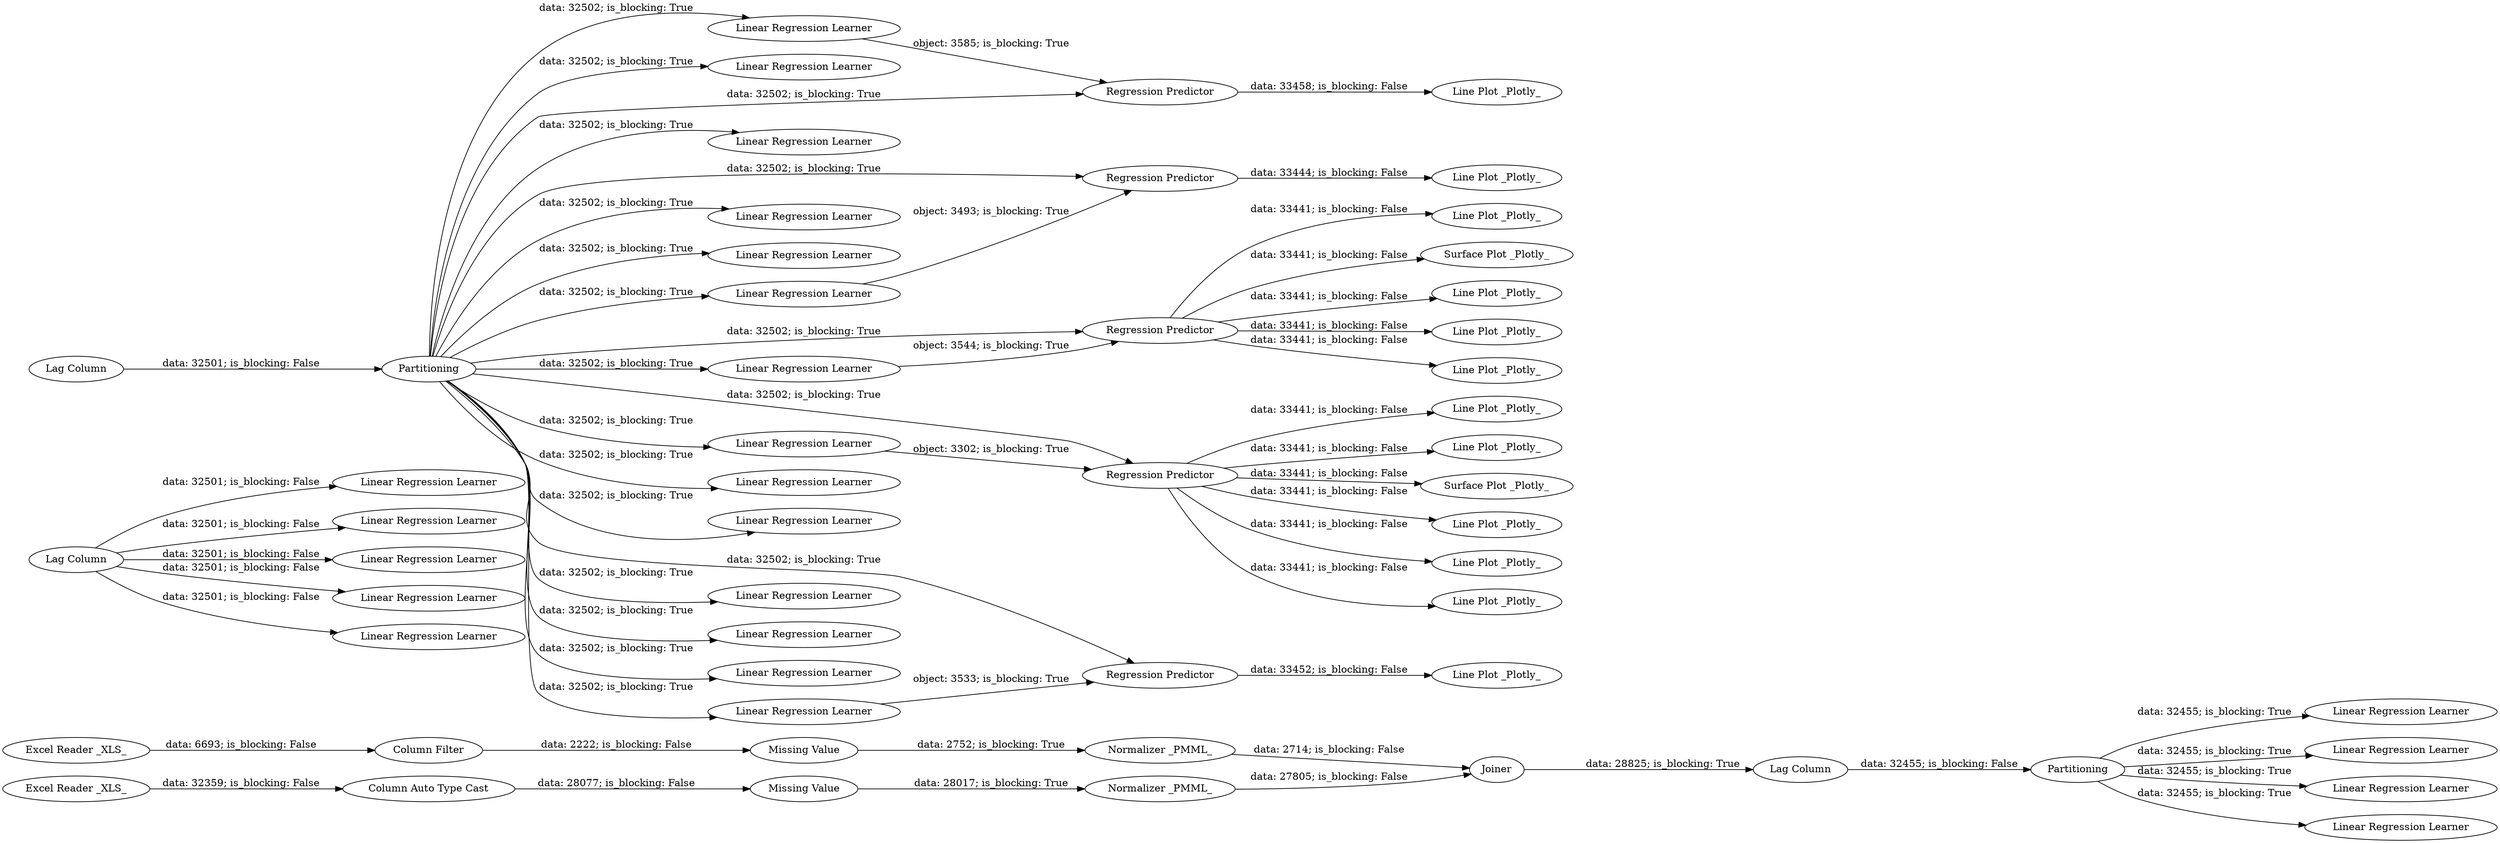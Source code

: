 digraph {
	"-6449573658059953790_262" [label="Linear Regression Learner"]
	"-6449573658059953790_263" [label="Linear Regression Learner"]
	"-6449573658059953790_249" [label="Linear Regression Learner"]
	"-6449573658059953790_273" [label="Linear Regression Learner"]
	"-6449573658059953790_259" [label="Lag Column"]
	"-6449573658059953790_216" [label="Lag Column"]
	"-6449573658059953790_147" [label=Partitioning]
	"-6449573658059953790_241" [label="Line Plot _Plotly_"]
	"-1764211535175714377_2" [label="Missing Value"]
	"-6449573658059953790_266" [label="Line Plot _Plotly_"]
	"-6449573658059953790_272" [label="Linear Regression Learner"]
	"-6449573658059953790_247" [label="Linear Regression Learner"]
	"-6449573658059953790_217" [label="Linear Regression Learner"]
	"-6449573658059953790_250" [label="Linear Regression Learner"]
	"-6449573658059953790_260" [label=Partitioning]
	"-1764211535175714377_22" [label="Missing Value"]
	"-6449573658059953790_233" [label="Regression Predictor"]
	"-6449573658059953790_245" [label="Line Plot _Plotly_"]
	"-1764211535175714377_23" [label="Normalizer _PMML_"]
	"-6449573658059953790_252" [label="Linear Regression Learner"]
	"-6449573658059953790_226" [label="Linear Regression Learner"]
	"-6449573658059953790_243" [label="Line Plot _Plotly_"]
	"-6449573658059953790_223" [label="Linear Regression Learner"]
	"-6449573658059953790_251" [label="Linear Regression Learner"]
	"-1764211535175714377_1" [label="Excel Reader _XLS_"]
	"-6449573658059953790_256" [label="Line Plot _Plotly_"]
	"-6449573658059953790_274" [label="Regression Predictor"]
	"-6449573658059953790_277" [label="Line Plot _Plotly_"]
	"-6449573658059953790_267" [label="Line Plot _Plotly_"]
	"-6449573658059953790_229" [label="Linear Regression Learner"]
	"-6449573658059953790_246" [label="Line Plot _Plotly_"]
	"-1764211535175714377_19" [label="Excel Reader _XLS_"]
	"-6449573658059953790_257" [label="Surface Plot _Plotly_"]
	"-6449573658059953790_269" [label="Linear Regression Learner"]
	"-6449573658059953790_234" [label="Regression Predictor"]
	"-6449573658059953790_239" [label="Linear Regression Learner"]
	"-1764211535175714377_12" [label="Column Auto Type Cast"]
	"-6449573658059953790_264" [label="Regression Predictor"]
	"-1764211535175714377_24" [label=Joiner]
	"-6449573658059953790_268" [label="Line Plot _Plotly_"]
	"-6449573658059953790_219" [label="Linear Regression Learner"]
	"-6449573658059953790_228" [label="Linear Regression Learner"]
	"-6449573658059953790_265" [label="Line Plot _Plotly_"]
	"-6449573658059953790_258" [label="Surface Plot _Plotly_"]
	"-6449573658059953790_248" [label="Lag Column"]
	"-6449573658059953790_253" [label="Linear Regression Learner"]
	"-6449573658059953790_275" [label="Regression Predictor"]
	"-6449573658059953790_261" [label="Linear Regression Learner"]
	"-6449573658059953790_271" [label="Linear Regression Learner"]
	"-6449573658059953790_230" [label="Linear Regression Learner"]
	"-6449573658059953790_242" [label="Line Plot _Plotly_"]
	"-1764211535175714377_8" [label="Normalizer _PMML_"]
	"-6449573658059953790_276" [label="Line Plot _Plotly_"]
	"-1764211535175714377_20" [label="Column Filter"]
	"-6449573658059953790_227" [label="Linear Regression Learner"]
	"-6449573658059953790_222" [label="Linear Regression Learner"]
	"-6449573658059953790_248" -> "-6449573658059953790_249" [label="data: 32501; is_blocking: False"]
	"-6449573658059953790_147" -> "-6449573658059953790_217" [label="data: 32502; is_blocking: True"]
	"-6449573658059953790_233" -> "-6449573658059953790_256" [label="data: 33441; is_blocking: False"]
	"-6449573658059953790_216" -> "-6449573658059953790_147" [label="data: 32501; is_blocking: False"]
	"-6449573658059953790_234" -> "-6449573658059953790_242" [label="data: 33441; is_blocking: False"]
	"-6449573658059953790_234" -> "-6449573658059953790_257" [label="data: 33441; is_blocking: False"]
	"-6449573658059953790_260" -> "-6449573658059953790_239" [label="data: 32455; is_blocking: True"]
	"-6449573658059953790_147" -> "-6449573658059953790_273" [label="data: 32502; is_blocking: True"]
	"-6449573658059953790_147" -> "-6449573658059953790_226" [label="data: 32502; is_blocking: True"]
	"-6449573658059953790_274" -> "-6449573658059953790_276" [label="data: 33458; is_blocking: False"]
	"-1764211535175714377_2" -> "-1764211535175714377_8" [label="data: 28017; is_blocking: True"]
	"-6449573658059953790_264" -> "-6449573658059953790_267" [label="data: 33444; is_blocking: False"]
	"-1764211535175714377_8" -> "-1764211535175714377_24" [label="data: 27805; is_blocking: False"]
	"-6449573658059953790_260" -> "-6449573658059953790_263" [label="data: 32455; is_blocking: True"]
	"-6449573658059953790_147" -> "-6449573658059953790_234" [label="data: 32502; is_blocking: True"]
	"-6449573658059953790_147" -> "-6449573658059953790_219" [label="data: 32502; is_blocking: True"]
	"-6449573658059953790_147" -> "-6449573658059953790_227" [label="data: 32502; is_blocking: True"]
	"-6449573658059953790_147" -> "-6449573658059953790_222" [label="data: 32502; is_blocking: True"]
	"-6449573658059953790_248" -> "-6449573658059953790_253" [label="data: 32501; is_blocking: False"]
	"-6449573658059953790_222" -> "-6449573658059953790_233" [label="object: 3302; is_blocking: True"]
	"-6449573658059953790_233" -> "-6449573658059953790_246" [label="data: 33441; is_blocking: False"]
	"-6449573658059953790_229" -> "-6449573658059953790_234" [label="object: 3544; is_blocking: True"]
	"-1764211535175714377_22" -> "-1764211535175714377_23" [label="data: 2752; is_blocking: True"]
	"-6449573658059953790_147" -> "-6449573658059953790_228" [label="data: 32502; is_blocking: True"]
	"-6449573658059953790_234" -> "-6449573658059953790_245" [label="data: 33441; is_blocking: False"]
	"-6449573658059953790_147" -> "-6449573658059953790_272" [label="data: 32502; is_blocking: True"]
	"-1764211535175714377_23" -> "-1764211535175714377_24" [label="data: 2714; is_blocking: False"]
	"-6449573658059953790_234" -> "-6449573658059953790_268" [label="data: 33441; is_blocking: False"]
	"-6449573658059953790_248" -> "-6449573658059953790_250" [label="data: 32501; is_blocking: False"]
	"-6449573658059953790_260" -> "-6449573658059953790_262" [label="data: 32455; is_blocking: True"]
	"-6449573658059953790_233" -> "-6449573658059953790_241" [label="data: 33441; is_blocking: False"]
	"-6449573658059953790_269" -> "-6449573658059953790_275" [label="object: 3533; is_blocking: True"]
	"-6449573658059953790_233" -> "-6449573658059953790_266" [label="data: 33441; is_blocking: False"]
	"-6449573658059953790_275" -> "-6449573658059953790_277" [label="data: 33452; is_blocking: False"]
	"-6449573658059953790_273" -> "-6449573658059953790_274" [label="object: 3585; is_blocking: True"]
	"-6449573658059953790_233" -> "-6449573658059953790_258" [label="data: 33441; is_blocking: False"]
	"-6449573658059953790_147" -> "-6449573658059953790_274" [label="data: 32502; is_blocking: True"]
	"-1764211535175714377_19" -> "-1764211535175714377_20" [label="data: 6693; is_blocking: False"]
	"-6449573658059953790_147" -> "-6449573658059953790_229" [label="data: 32502; is_blocking: True"]
	"-1764211535175714377_12" -> "-1764211535175714377_2" [label="data: 28077; is_blocking: False"]
	"-6449573658059953790_147" -> "-6449573658059953790_271" [label="data: 32502; is_blocking: True"]
	"-6449573658059953790_248" -> "-6449573658059953790_251" [label="data: 32501; is_blocking: False"]
	"-6449573658059953790_147" -> "-6449573658059953790_247" [label="data: 32502; is_blocking: True"]
	"-6449573658059953790_233" -> "-6449573658059953790_265" [label="data: 33441; is_blocking: False"]
	"-6449573658059953790_247" -> "-6449573658059953790_264" [label="object: 3493; is_blocking: True"]
	"-1764211535175714377_20" -> "-1764211535175714377_22" [label="data: 2222; is_blocking: False"]
	"-6449573658059953790_259" -> "-6449573658059953790_260" [label="data: 32455; is_blocking: False"]
	"-6449573658059953790_147" -> "-6449573658059953790_223" [label="data: 32502; is_blocking: True"]
	"-1764211535175714377_1" -> "-1764211535175714377_12" [label="data: 32359; is_blocking: False"]
	"-6449573658059953790_147" -> "-6449573658059953790_275" [label="data: 32502; is_blocking: True"]
	"-6449573658059953790_234" -> "-6449573658059953790_243" [label="data: 33441; is_blocking: False"]
	"-6449573658059953790_147" -> "-6449573658059953790_230" [label="data: 32502; is_blocking: True"]
	"-1764211535175714377_24" -> "-6449573658059953790_259" [label="data: 28825; is_blocking: True"]
	"-6449573658059953790_147" -> "-6449573658059953790_269" [label="data: 32502; is_blocking: True"]
	"-6449573658059953790_248" -> "-6449573658059953790_252" [label="data: 32501; is_blocking: False"]
	"-6449573658059953790_147" -> "-6449573658059953790_233" [label="data: 32502; is_blocking: True"]
	"-6449573658059953790_260" -> "-6449573658059953790_261" [label="data: 32455; is_blocking: True"]
	"-6449573658059953790_147" -> "-6449573658059953790_264" [label="data: 32502; is_blocking: True"]
	rankdir=LR
}
